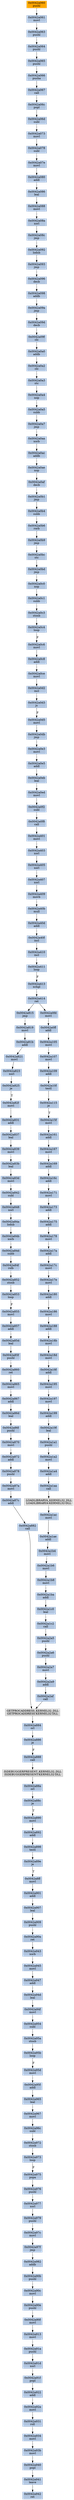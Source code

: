 strict digraph G {
	graph [bgcolor=transparent,
		name=G
	];
	node [color=lightsteelblue,
		fillcolor=lightsteelblue,
		shape=rectangle,
		style=filled
	];
	"0x0042a410"	[label="0x0042a410
incl"];
	"0x0042a411"	[label="0x0042a411
loop"];
	"0x0042a410" -> "0x0042a411"	[color="#000000"];
	"0x0042a819"	[label="0x0042a819
movl"];
	"0x0042a81b"	[label="0x0042a81b
addl"];
	"0x0042a819" -> "0x0042a81b"	[color="#000000"];
	"0x0042a096"	[label="0x0042a096
decb"];
	"0x0042a098"	[label="0x0042a098
addb"];
	"0x0042a096" -> "0x0042a098"	[color="#000000"];
	"0x0042a40b"	[label="0x0042a40b
mull"];
	"0x0042a40d"	[label="0x0042a40d
addl"];
	"0x0042a40b" -> "0x0042a40d"	[color="#000000"];
	"0x0042a09f"	[label="0x0042a09f
clc"];
	"0x0042a0a0"	[label="0x0042a0a0
addb"];
	"0x0042a09f" -> "0x0042a0a0"	[color="#000000"];
	"0x0042a1b8"	[label="0x0042a1b8
movl"];
	"0x0042a1ba"	[label="0x0042a1ba
addl"];
	"0x0042a1b8" -> "0x0042a1ba"	[color="#000000"];
	"0x0042a867"	[label="0x0042a867
addl"];
	"0x0042a86d"	[label="0x0042a86d
leal"];
	"0x0042a867" -> "0x0042a86d"	[color="#000000"];
	"0x0042a2a9"	[label="0x0042a2a9
addl"];
	"0x0042a2af"	[label="0x0042a2af
call"];
	"0x0042a2a9" -> "0x0042a2af"	[color="#000000"];
	"0x0042a943"	[label="0x0042a943
xorb"];
	"0x0042a945"	[label="0x0042a945
movl"];
	"0x0042a943" -> "0x0042a945"	[color="#000000"];
	"0x0042a91d"	[label="0x0042a91d
xorl"];
	"0x0042a91f"	[label="0x0042a91f
popl"];
	"0x0042a91d" -> "0x0042a91f"	[color="#000000"];
	"0x0042a2a5"	[label="0x0042a2a5
pushl"];
	"0x0042a2a6"	[label="0x0042a2a6
pushl"];
	"0x0042a2a5" -> "0x0042a2a6"	[color="#000000"];
	"0x0042a922"	[label="0x0042a922
addl"];
	"0x0042a92a"	[label="0x0042a92a
movl"];
	"0x0042a922" -> "0x0042a92a"	[color="#000000"];
	"0x0042a88c"	[label="0x0042a88c
je"];
	"0x0042a890"	[label="0x0042a890
movl"];
	"0x0042a88c" -> "0x0042a890"	[color="#000000",
		label=T];
	"0x0042a94d"	[label="0x0042a94d
leal"];
	"0x0042a94f"	[label="0x0042a94f
movl"];
	"0x0042a94d" -> "0x0042a94f"	[color="#000000"];
	"0x0042a18d"	[label="0x0042a18d
movl"];
	"0x0042a18f"	[label="0x0042a18f
addl"];
	"0x0042a18d" -> "0x0042a18f"	[color="#000000"];
	"0x0042a107"	[label="0x0042a107
movl"];
	"0x0042a109"	[label="0x0042a109
addl"];
	"0x0042a107" -> "0x0042a109"	[color="#000000"];
	"0x0042a413"	[label="0x0042a413
xchgl"];
	"0x0042a414"	[label="0x0042a414
ret"];
	"0x0042a413" -> "0x0042a414"	[color="#000000"];
	"0x0042a15f"	[label="0x0042a15f
movl"];
	"0x0042a161"	[label="0x0042a161
addl"];
	"0x0042a15f" -> "0x0042a161"	[color="#000000"];
	"0x0042a886"	[label="0x0042a886
je"];
	"0x0042a888"	[label="0x0042a888
call"];
	"0x0042a886" -> "0x0042a888"	[color="#000000",
		label=F];
	"0x0042a186"	[label="0x0042a186
movl"];
	"0x0042a188"	[label="0x0042a188
addl"];
	"0x0042a186" -> "0x0042a188"	[color="#000000"];
	"0x0042a940"	[label="0x0042a940
popl"];
	"0x0042a941"	[label="0x0042a941
leave"];
	"0x0042a940" -> "0x0042a941"	[color="#000000"];
	"0x0042a17e"	[label="0x0042a17e
movl"];
	"0x0042a180"	[label="0x0042a180
addl"];
	"0x0042a17e" -> "0x0042a180"	[color="#000000"];
	GETPROCADDRESS_KERNEL32_DLL	[color=lightgrey,
		fillcolor=lightgrey,
		label="GETPROCADDRESS_KERNEL32_DLL
GETPROCADDRESS-KERNEL32-DLL"];
	"0x0042a884"	[label="0x0042a884
orl"];
	GETPROCADDRESS_KERNEL32_DLL -> "0x0042a884"	[color="#000000"];
	"0x0042a092"	[label="0x0042a092
lodsb"];
	"0x0042a093"	[label="0x0042a093
jmp"];
	"0x0042a092" -> "0x0042a093"	[color="#000000"];
	"0x0042a0ff"	[label="0x0042a0ff
addl"];
	"0x0042a105"	[label="0x0042a105
movl"];
	"0x0042a0ff" -> "0x0042a105"	[color="#000000"];
	"0x0042a40f"	[label="0x0042a40f
incl"];
	"0x0042a40d" -> "0x0042a40f"	[color="#000000"];
	"0x0042a1b4"	[label="0x0042a1b4
movl"];
	"0x0042a1b6"	[label="0x0042a1b6
movl"];
	"0x0042a1b4" -> "0x0042a1b6"	[color="#000000"];
	"0x0042a967"	[label="0x0042a967
movl"];
	"0x0042a96c"	[label="0x0042a96c
subl"];
	"0x0042a967" -> "0x0042a96c"	[color="#000000"];
	"0x0042a086"	[label="0x0042a086
leal"];
	"0x0042a088"	[label="0x0042a088
movl"];
	"0x0042a086" -> "0x0042a088"	[color="#000000"];
	"0x0042a18b"	[label="0x0042a18b
movl"];
	"0x0042a188" -> "0x0042a18b"	[color="#000000"];
	"0x0042a0bd"	[label="0x0042a0bd
jmp"];
	"0x0042a0c0"	[label="0x0042a0c0
nop"];
	"0x0042a0bd" -> "0x0042a0c0"	[color="#000000"];
	"0x0042a09d"	[label="0x0042a09d
decb"];
	"0x0042a09d" -> "0x0042a09f"	[color="#000000"];
	"0x0042a977"	[label="0x0042a977
xorl"];
	"0x0042a979"	[label="0x0042a979
pushl"];
	"0x0042a977" -> "0x0042a979"	[color="#000000"];
	"0x0042a06d"	[label="0x0042a06d
subl"];
	"0x0042a073"	[label="0x0042a073
movl"];
	"0x0042a06d" -> "0x0042a073"	[color="#000000"];
	"0x0042a898"	[label="0x0042a898
testl"];
	"0x0042a89e"	[label="0x0042a89e
je"];
	"0x0042a898" -> "0x0042a89e"	[color="#000000"];
	"0x0042a060"	[color=lightgrey,
		fillcolor=orange,
		label="0x0042a060
pushl"];
	"0x0042a061"	[label="0x0042a061
movl"];
	"0x0042a060" -> "0x0042a061"	[color="#000000"];
	"0x0042a169"	[label="0x0042a169
addl"];
	"0x0042a16c"	[label="0x0042a16c
addl"];
	"0x0042a169" -> "0x0042a16c"	[color="#000000"];
	"0x0042a066"	[label="0x0042a066
pusha"];
	"0x0042a067"	[label="0x0042a067
call"];
	"0x0042a066" -> "0x0042a067"	[color="#000000"];
	"0x0042a942"	[label="0x0042a942
ret"];
	"0x0042a941" -> "0x0042a942"	[color="#000000"];
	"0x0042a86f"	[label="0x0042a86f
pushl"];
	"0x0042a86d" -> "0x0042a86f"	[color="#000000"];
	"0x0042a8ff"	[label="0x0042a8ff
movl"];
	"0x0042a89e" -> "0x0042a8ff"	[color="#000000",
		label=T];
	"0x0042a0bc"	[label="0x0042a0bc
stc"];
	"0x0042a0bc" -> "0x0042a0bd"	[color="#000000"];
	"0x0042a90b"	[label="0x0042a90b
pushl"];
	"0x0042a90c"	[label="0x0042a90c
movl"];
	"0x0042a90b" -> "0x0042a90c"	[color="#000000"];
	"0x0042a08a"	[label="0x0042a08a
xorl"];
	"0x0042a08c"	[label="0x0042a08c
jmp"];
	"0x0042a08a" -> "0x0042a08c"	[color="#000000"];
	"0x0042a892"	[label="0x0042a892
addl"];
	"0x0042a892" -> "0x0042a898"	[color="#000000"];
	"0x0042a19f"	[label="0x0042a19f
leal"];
	"0x0042a1a1"	[label="0x0042a1a1
pushl"];
	"0x0042a19f" -> "0x0042a1a1"	[color="#000000"];
	"0x0042a065"	[label="0x0042a065
pushl"];
	"0x0042a065" -> "0x0042a066"	[color="#000000"];
	"0x0042a95a"	[label="0x0042a95a
stosb"];
	"0x0042a95b"	[label="0x0042a95b
loop"];
	"0x0042a95a" -> "0x0042a95b"	[color="#000000"];
	"0x0042a0eb"	[label="0x0042a0eb
leal"];
	"0x0042a0ed"	[label="0x0042a0ed
movl"];
	"0x0042a0eb" -> "0x0042a0ed"	[color="#000000"];
	"0x0042a10f"	[label="0x0042a10f
testl"];
	"0x0042a115"	[label="0x0042a115
je"];
	"0x0042a10f" -> "0x0042a115"	[color="#000000"];
	"0x0042a0f2"	[label="0x0042a0f2
subl"];
	"0x0042a0f8"	[label="0x0042a0f8
call"];
	"0x0042a0f2" -> "0x0042a0f8"	[color="#000000"];
	"0x0042a197"	[label="0x0042a197
movl"];
	"0x0042a199"	[label="0x0042a199
addl"];
	"0x0042a197" -> "0x0042a199"	[color="#000000"];
	"0x0042a0a2"	[label="0x0042a0a2
clc"];
	"0x0042a0a3"	[label="0x0042a0a3
stc"];
	"0x0042a0a2" -> "0x0042a0a3"	[color="#000000"];
	"0x0042a973"	[label="0x0042a973
loop"];
	"0x0042a975"	[label="0x0042a975
popa"];
	"0x0042a973" -> "0x0042a975"	[color="#000000",
		label=F];
	"0x0042a178"	[label="0x0042a178
movl"];
	"0x0042a17a"	[label="0x0042a17a
addl"];
	"0x0042a178" -> "0x0042a17a"	[color="#000000"];
	"0x0042a063"	[label="0x0042a063
pushl"];
	"0x0042a061" -> "0x0042a063"	[color="#000000"];
	"0x0042a931"	[label="0x0042a931
roll"];
	"0x0042a92a" -> "0x0042a931"	[color="#000000"];
	"0x0042a947"	[label="0x0042a947
addl"];
	"0x0042a945" -> "0x0042a947"	[color="#000000"];
	"0x0042a175"	[label="0x0042a175
addl"];
	"0x0042a175" -> "0x0042a178"	[color="#000000"];
	"0x0042a947" -> "0x0042a94d"	[color="#000000"];
	"0x0042a1ae"	[label="0x0042a1ae
addl"];
	"0x0042a1ae" -> "0x0042a1b4"	[color="#000000"];
	"0x0042a171"	[label="0x0042a171
movl"];
	"0x0042a16c" -> "0x0042a171"	[color="#000000"];
	"0x0042a0d2"	[label="0x0042a0d2
incl"];
	"0x0042a0d3"	[label="0x0042a0d3
js"];
	"0x0042a0d2" -> "0x0042a0d3"	[color="#000000"];
	"0x0042a0c1"	[label="0x0042a0c1
subb"];
	"0x0042a0c0" -> "0x0042a0c1"	[color="#000000"];
	"0x0042a972"	[label="0x0042a972
stosb"];
	"0x0042a972" -> "0x0042a973"	[color="#000000"];
	"0x0042a167"	[label="0x0042a167
movl"];
	"0x0042a167" -> "0x0042a169"	[color="#000000"];
	"0x0042a954"	[label="0x0042a954
subl"];
	"0x0042a94f" -> "0x0042a954"	[color="#000000"];
	"0x0042a0b4"	[label="0x0042a0b4
subb"];
	"0x0042a0b6"	[label="0x0042a0b6
rorb"];
	"0x0042a0b4" -> "0x0042a0b6"	[color="#000000"];
	"0x0042a890" -> "0x0042a892"	[color="#000000"];
	"0x0042a0ac"	[label="0x0042a0ac
addb"];
	"0x0042a0ae"	[label="0x0042a0ae
nop"];
	"0x0042a0ac" -> "0x0042a0ae"	[color="#000000"];
	"0x0042a870"	[label="0x0042a870
movl"];
	"0x0042a872"	[label="0x0042a872
addl"];
	"0x0042a870" -> "0x0042a872"	[color="#000000"];
	"0x0042a97f"	[label="0x0042a97f
jmp"];
	"0x0042a982"	[label="0x0042a982
addb"];
	"0x0042a97f" -> "0x0042a982"	[color="#000000"];
	"0x0042a0b1"	[label="0x0042a0b1
jmp"];
	"0x0042a0b1" -> "0x0042a0b4"	[color="#000000"];
	"0x0042a95d"	[label="0x0042a95d
movl"];
	"0x0042a95f"	[label="0x0042a95f
addl"];
	"0x0042a95d" -> "0x0042a95f"	[color="#000000"];
	"0x0042a0c3"	[label="0x0042a0c3
stosb"];
	"0x0042a0c4"	[label="0x0042a0c4
loop"];
	"0x0042a0c3" -> "0x0042a0c4"	[color="#000000"];
	"0x0042a0a4"	[label="0x0042a0a4
nop"];
	"0x0042a0a3" -> "0x0042a0a4"	[color="#000000"];
	"0x0042a1c0"	[label="0x0042a1c0
leal"];
	"0x0042a1ba" -> "0x0042a1c0"	[color="#000000"];
	"0x0042a0c1" -> "0x0042a0c3"	[color="#000000"];
	"0x0042a97c"	[label="0x0042a97c
movl"];
	"0x0042a97c" -> "0x0042a97f"	[color="#000000"];
	"0x0042a852"	[label="0x0042a852
stosb"];
	"0x0042a853"	[label="0x0042a853
loop"];
	"0x0042a852" -> "0x0042a853"	[color="#000000"];
	"0x0042a95b" -> "0x0042a95d"	[color="#000000",
		label=F];
	"0x0042a1a4"	[label="0x0042a1a4
addl"];
	"0x0042a1aa"	[label="0x0042a1aa
call"];
	"0x0042a1a4" -> "0x0042a1aa"	[color="#000000"];
	"0x0042a87c"	[label="0x0042a87c
addl"];
	"0x0042a882"	[label="0x0042a882
call"];
	"0x0042a87c" -> "0x0042a882"	[color="#000000"];
	"0x0042a06c"	[label="0x0042a06c
popl"];
	"0x0042a06c" -> "0x0042a06d"	[color="#000000"];
	"0x0042a88a"	[label="0x0042a88a
orl"];
	"0x0042a88a" -> "0x0042a88c"	[color="#000000"];
	"0x0042a078"	[label="0x0042a078
subl"];
	"0x0042a073" -> "0x0042a078"	[color="#000000"];
	"0x0042a109" -> "0x0042a10f"	[color="#000000"];
	"0x0042a982" -> "0x0042a90b"	[color="#000000"];
	"0x0042a17c"	[label="0x0042a17c
movl"];
	"0x0042a17a" -> "0x0042a17c"	[color="#000000"];
	"0x0042a882" -> GETPROCADDRESS_KERNEL32_DLL	[color="#000000"];
	"0x0042a857"	[label="0x0042a857
addl"];
	"0x0042a85d"	[label="0x0042a85d
leal"];
	"0x0042a857" -> "0x0042a85d"	[color="#000000"];
	"0x0042a409"	[label="0x0042a409
movb"];
	"0x0042a409" -> "0x0042a40b"	[color="#000000"];
	"0x0042a401"	[label="0x0042a401
movl"];
	"0x0042a0f8" -> "0x0042a401"	[color="#000000"];
	"0x0042a96c" -> "0x0042a972"	[color="#000000"];
	"0x0042a83b"	[label="0x0042a83b
leal"];
	"0x0042a83d"	[label="0x0042a83d
movl"];
	"0x0042a83b" -> "0x0042a83d"	[color="#000000"];
	"0x0042a901"	[label="0x0042a901
addl"];
	"0x0042a907"	[label="0x0042a907
leal"];
	"0x0042a901" -> "0x0042a907"	[color="#000000"];
	"0x0042a0e3"	[label="0x0042a0e3
movl"];
	"0x0042a0e5"	[label="0x0042a0e5
addl"];
	"0x0042a0e3" -> "0x0042a0e5"	[color="#000000"];
	"0x0042a976"	[label="0x0042a976
pushl"];
	"0x0042a975" -> "0x0042a976"	[color="#000000"];
	LOADLIBRARYA_KERNEL32_DLL	[color=lightgrey,
		fillcolor=lightgrey,
		label="LOADLIBRARYA_KERNEL32_DLL
LOADLIBRARYA-KERNEL32-DLL"];
	"0x0042a1aa" -> LOADLIBRARYA_KERNEL32_DLL	[color="#000000"];
	"0x0042a91a"	[label="0x0042a91a
pushl"];
	"0x0042a91a" -> "0x0042a91d"	[color="#000000"];
	"0x0042a913"	[label="0x0042a913
movl"];
	"0x0042a913" -> "0x0042a91a"	[color="#000000"];
	"0x0042a403"	[label="0x0042a403
xorl"];
	"0x0042a405"	[label="0x0042a405
xorl"];
	"0x0042a403" -> "0x0042a405"	[color="#000000"];
	"0x0042a865"	[label="0x0042a865
movl"];
	"0x0042a865" -> "0x0042a867"	[color="#000000"];
	"0x0042a842"	[label="0x0042a842
subl"];
	"0x0042a848"	[label="0x0042a848
xorl"];
	"0x0042a842" -> "0x0042a848"	[color="#000000"];
	"0x0042a173"	[label="0x0042a173
addl"];
	"0x0042a173" -> "0x0042a175"	[color="#000000"];
	"0x0042a0db"	[label="0x0042a0db
jmp"];
	"0x0042a0db" -> "0x0042a0e3"	[color="#000000"];
	"0x0042a839"	[label="0x0042a839
movl"];
	"0x0042a839" -> "0x0042a83b"	[color="#000000"];
	"0x0042a831"	[label="0x0042a831
addl"];
	"0x0042a837"	[label="0x0042a837
leal"];
	"0x0042a831" -> "0x0042a837"	[color="#000000"];
	"0x0042a2af" -> GETPROCADDRESS_KERNEL32_DLL	[color="#000000"];
	"0x0042a1c2"	[label="0x0042a1c2
call"];
	"0x0042a1c2" -> "0x0042a2a5"	[color="#000000"];
	"0x0042a088" -> "0x0042a08a"	[color="#000000"];
	"0x0042a84a"	[label="0x0042a84a
lodsb"];
	"0x0042a848" -> "0x0042a84a"	[color="#000000"];
	"0x0042a2a7"	[label="0x0042a2a7
movl"];
	"0x0042a2a7" -> "0x0042a2a9"	[color="#000000"];
	"0x0042a0e5" -> "0x0042a0eb"	[color="#000000"];
	"0x0042a195"	[label="0x0042a195
movl"];
	"0x0042a195" -> "0x0042a197"	[color="#000000"];
	"0x0042a18f" -> "0x0042a195"	[color="#000000"];
	"0x0042a411" -> "0x0042a413"	[color="#000000",
		label=F];
	"0x0042a909"	[label="0x0042a909
pushl"];
	"0x0042a90a"	[label="0x0042a90a
ret"];
	"0x0042a909" -> "0x0042a90a"	[color="#000000"];
	"0x0042a93b"	[label="0x0042a93b
movl"];
	"0x0042a93b" -> "0x0042a940"	[color="#000000"];
	"0x0042a07e"	[label="0x0042a07e
movl"];
	"0x0042a080"	[label="0x0042a080
addl"];
	"0x0042a07e" -> "0x0042a080"	[color="#000000"];
	"0x0042a815"	[label="0x0042a815
jmp"];
	"0x0042a815" -> "0x0042a819"	[color="#000000"];
	"0x0042a90e"	[label="0x0042a90e
pushl"];
	"0x0042a90c" -> "0x0042a90e"	[color="#000000"];
	"0x0042a115" -> "0x0042a15f"	[color="#000000",
		label=T];
	"0x0042a17c" -> "0x0042a17e"	[color="#000000"];
	ISDEBUGGERPRESENT_KERNEL32_DLL	[color=lightgrey,
		fillcolor=lightgrey,
		label="ISDEBUGGERPRESENT_KERNEL32_DLL
ISDEBUGGERPRESENT-KERNEL32-DLL"];
	"0x0042a888" -> ISDEBUGGERPRESENT_KERNEL32_DLL	[color="#000000"];
	"0x0042a199" -> "0x0042a19f"	[color="#000000"];
	"0x0042a078" -> "0x0042a07e"	[color="#000000"];
	"0x0042a064"	[label="0x0042a064
pushl"];
	"0x0042a064" -> "0x0042a065"	[color="#000000"];
	"0x0042a18b" -> "0x0042a18d"	[color="#000000"];
	"0x0042a84f"	[label="0x0042a84f
rolb"];
	"0x0042a84f" -> "0x0042a852"	[color="#000000"];
	"0x0042a84b"	[label="0x0042a84b
xorb"];
	"0x0042a84a" -> "0x0042a84b"	[color="#000000"];
	"0x0042a965"	[label="0x0042a965
leal"];
	"0x0042a965" -> "0x0042a967"	[color="#000000"];
	"0x0042a0b9"	[label="0x0042a0b9
jmp"];
	"0x0042a0b9" -> "0x0042a0bc"	[color="#000000"];
	"0x0042a95f" -> "0x0042a965"	[color="#000000"];
	"0x0042a1b6" -> "0x0042a1b8"	[color="#000000"];
	"0x0042a85f"	[label="0x0042a85f
pushl"];
	"0x0042a860"	[label="0x0042a860
ret"];
	"0x0042a85f" -> "0x0042a860"	[color="#000000"];
	"0x0042a82f"	[label="0x0042a82f
movl"];
	"0x0042a82f" -> "0x0042a831"	[color="#000000"];
	"0x0042a934"	[label="0x0042a934
movl"];
	"0x0042a934" -> "0x0042a93b"	[color="#000000"];
	"0x0042a0a5"	[label="0x0042a0a5
subb"];
	"0x0042a0a7"	[label="0x0042a0a7
jmp"];
	"0x0042a0a5" -> "0x0042a0a7"	[color="#000000"];
	"0x0042a09a"	[label="0x0042a09a
jmp"];
	"0x0042a09a" -> "0x0042a09d"	[color="#000000"];
	"0x0042a1c0" -> "0x0042a1c2"	[color="#000000"];
	"0x0042a855"	[label="0x0042a855
movl"];
	"0x0042a855" -> "0x0042a857"	[color="#000000"];
	"0x0042a161" -> "0x0042a167"	[color="#000000"];
	"0x0042a90a" -> "0x0042a943"	[color="#000000"];
	"0x0042a063" -> "0x0042a064"	[color="#000000"];
	"0x0042a84d"	[label="0x0042a84d
subb"];
	"0x0042a84b" -> "0x0042a84d"	[color="#000000"];
	"0x0042a0a4" -> "0x0042a0a5"	[color="#000000"];
	"0x0042a0c6"	[label="0x0042a0c6
movl"];
	"0x0042a0c4" -> "0x0042a0c6"	[color="#000000",
		label=F];
	"0x0042a0b6" -> "0x0042a0b9"	[color="#000000"];
	"0x0042a080" -> "0x0042a086"	[color="#000000"];
	"0x0042a90f"	[label="0x0042a90f
movl"];
	"0x0042a90f" -> "0x0042a913"	[color="#000000"];
	"0x0042a8ff" -> "0x0042a901"	[color="#000000"];
	"0x0042a1ac"	[label="0x0042a1ac
movl"];
	"0x0042a1ac" -> "0x0042a1ae"	[color="#000000"];
	"0x0042a0ed" -> "0x0042a0f2"	[color="#000000"];
	"0x0042a098" -> "0x0042a09a"	[color="#000000"];
	"0x0042a1a2"	[label="0x0042a1a2
movl"];
	"0x0042a1a2" -> "0x0042a1a4"	[color="#000000"];
	"0x0042a821"	[label="0x0042a821
movl"];
	"0x0042a823"	[label="0x0042a823
xorl"];
	"0x0042a821" -> "0x0042a823"	[color="#000000"];
	"0x0042a878"	[label="0x0042a878
pushl"];
	"0x0042a872" -> "0x0042a878"	[color="#000000"];
	"0x0042a860" -> "0x0042a865"	[color="#000000"];
	"0x0042a81b" -> "0x0042a821"	[color="#000000"];
	"0x0042a0d5"	[label="0x0042a0d5
movl"];
	"0x0042a0d3" -> "0x0042a0d5"	[color="#000000",
		label=F];
	"0x0042a067" -> "0x0042a06c"	[color="#000000"];
	"0x0042a180" -> "0x0042a186"	[color="#000000"];
	"0x0042a90e" -> "0x0042a90f"	[color="#000000"];
	"0x0042a093" -> "0x0042a096"	[color="#000000"];
	"0x0042a87a"	[label="0x0042a87a
movl"];
	"0x0042a87a" -> "0x0042a87c"	[color="#000000"];
	"0x0042a2a6" -> "0x0042a2a7"	[color="#000000"];
	"0x0042a401" -> "0x0042a403"	[color="#000000"];
	"0x0042a825"	[label="0x0042a825
je"];
	"0x0042a825" -> "0x0042a82f"	[color="#000000",
		label=T];
	"0x0042a84d" -> "0x0042a84f"	[color="#000000"];
	"0x0042a0fd"	[label="0x0042a0fd
movl"];
	"0x0042a0fd" -> "0x0042a0ff"	[color="#000000"];
	"0x0042a907" -> "0x0042a909"	[color="#000000"];
	"0x0042a0af"	[label="0x0042a0af
decb"];
	"0x0042a0ae" -> "0x0042a0af"	[color="#000000"];
	"0x0042a931" -> "0x0042a934"	[color="#000000"];
	"0x0042a0af" -> "0x0042a0b1"	[color="#000000"];
	"0x0042a878" -> "0x0042a87a"	[color="#000000"];
	"0x0042a40f" -> "0x0042a410"	[color="#000000"];
	"0x0042a1a1" -> "0x0042a1a2"	[color="#000000"];
	"0x0042a0aa"	[label="0x0042a0aa
xorb"];
	"0x0042a0aa" -> "0x0042a0ac"	[color="#000000"];
	LOADLIBRARYA_KERNEL32_DLL -> "0x0042a1ac"	[color="#000000"];
	"0x0042a105" -> "0x0042a107"	[color="#000000"];
	"0x0042a414" -> "0x0042a815"	[color="#000000"];
	"0x0042a414" -> "0x0042a0fd"	[color="#000000"];
	"0x0042a171" -> "0x0042a173"	[color="#000000"];
	"0x0042a86f" -> "0x0042a870"	[color="#000000"];
	"0x0042a407"	[label="0x0042a407
xorl"];
	"0x0042a407" -> "0x0042a409"	[color="#000000"];
	"0x0042a0a0" -> "0x0042a0a2"	[color="#000000"];
	"0x0042a08c" -> "0x0042a092"	[color="#000000"];
	"0x0042a91f" -> "0x0042a922"	[color="#000000"];
	"0x0042a884" -> "0x0042a886"	[color="#000000"];
	"0x0042a823" -> "0x0042a825"	[color="#000000"];
	ISDEBUGGERPRESENT_KERNEL32_DLL -> "0x0042a88a"	[color="#000000"];
	"0x0042a979" -> "0x0042a97c"	[color="#000000"];
	"0x0042a85d" -> "0x0042a85f"	[color="#000000"];
	"0x0042a0d5" -> "0x0042a0db"	[color="#000000"];
	"0x0042a405" -> "0x0042a407"	[color="#000000"];
	"0x0042a954" -> "0x0042a95a"	[color="#000000"];
	"0x0042a0a7" -> "0x0042a0aa"	[color="#000000"];
	"0x0042a83d" -> "0x0042a842"	[color="#000000"];
	"0x0042a976" -> "0x0042a977"	[color="#000000"];
	"0x0042a0c8"	[label="0x0042a0c8
addl"];
	"0x0042a0c6" -> "0x0042a0c8"	[color="#000000"];
	"0x0042a837" -> "0x0042a839"	[color="#000000"];
	"0x0042a0ce"	[label="0x0042a0ce
movl"];
	"0x0042a0ce" -> "0x0042a0d2"	[color="#000000"];
	"0x0042a853" -> "0x0042a855"	[color="#000000",
		label=F];
	"0x0042a0c8" -> "0x0042a0ce"	[color="#000000"];
}
